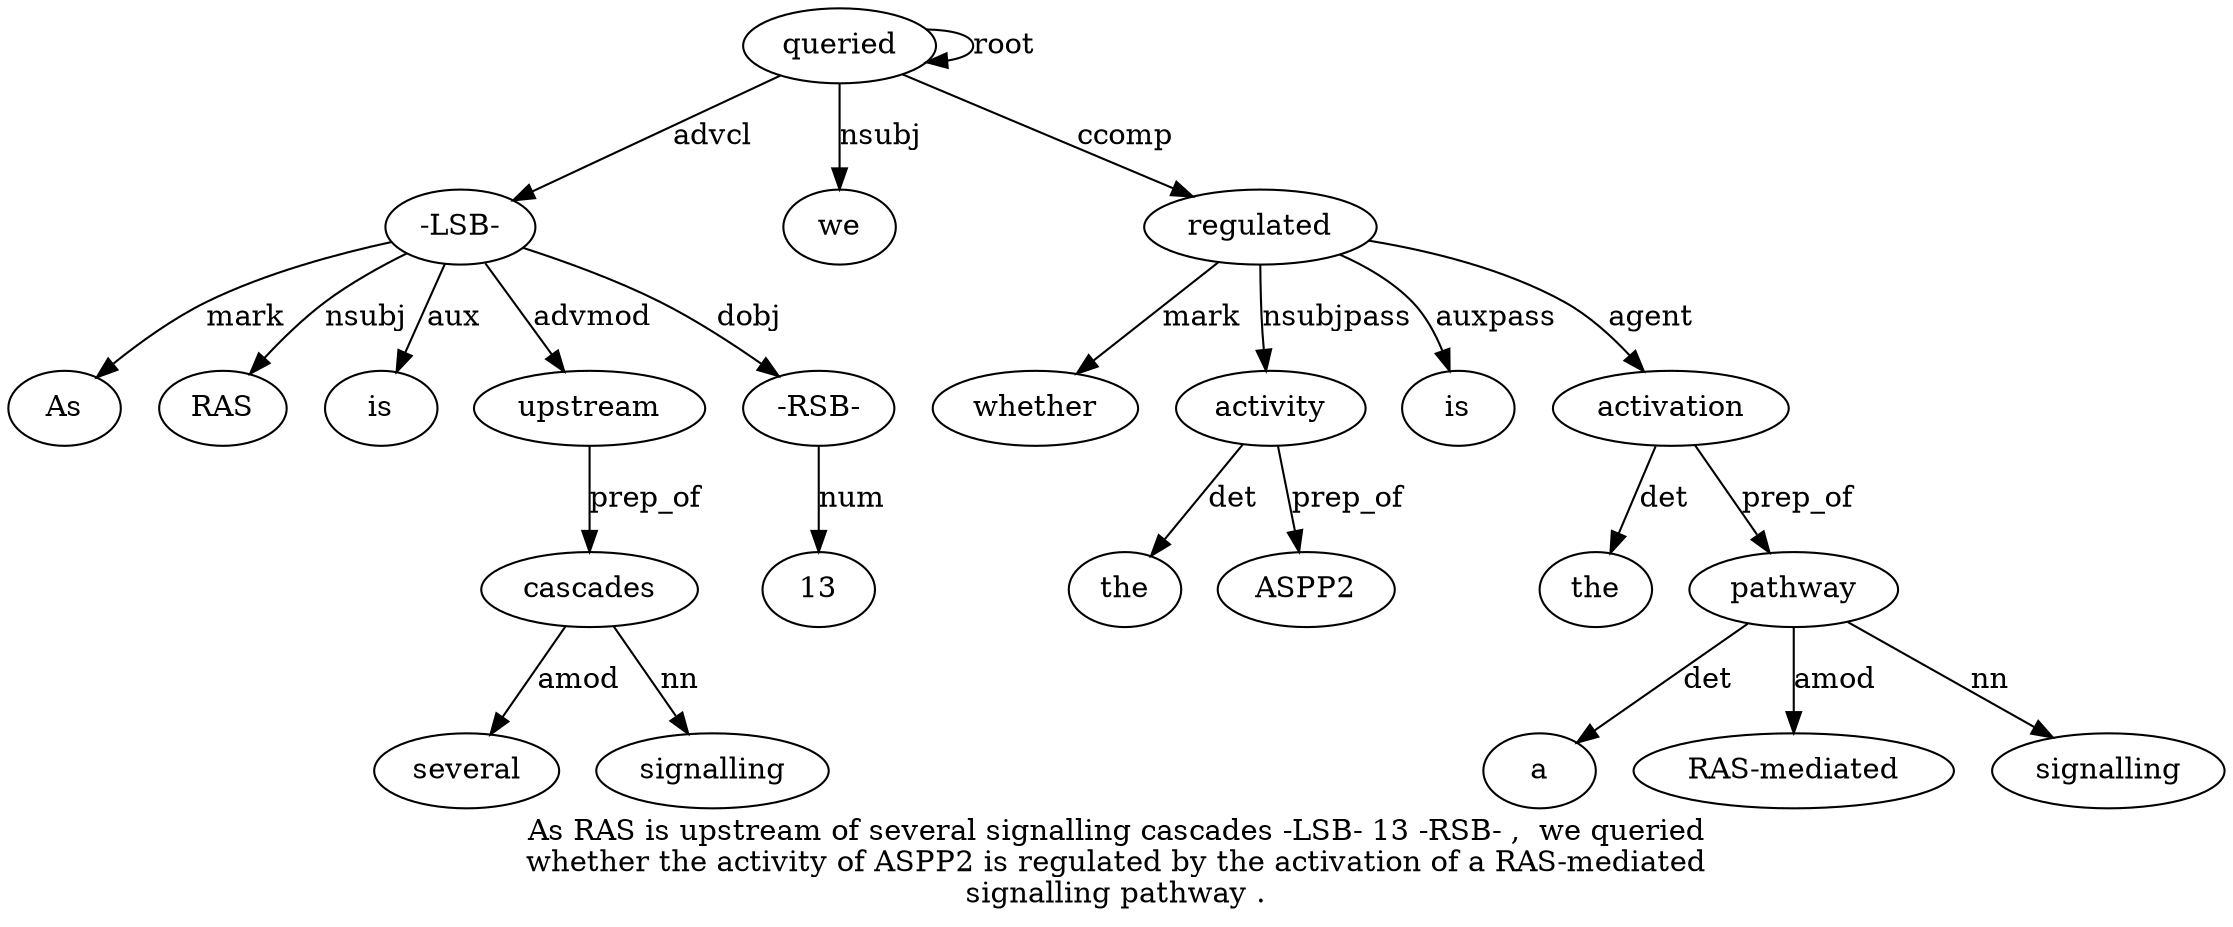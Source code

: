 digraph "As RAS is upstream of several signalling cascades -LSB- 13 -RSB- ,  we queried whether the activity of ASPP2 is regulated by the activation of a RAS-mediated signalling pathway ." {
label="As RAS is upstream of several signalling cascades -LSB- 13 -RSB- ,  we queried
whether the activity of ASPP2 is regulated by the activation of a RAS-mediated
signalling pathway .";
"-LSB-9" [style=filled, fillcolor=white, label="-LSB-"];
As1 [style=filled, fillcolor=white, label=As];
"-LSB-9" -> As1  [label=mark];
RAS2 [style=filled, fillcolor=white, label=RAS];
"-LSB-9" -> RAS2  [label=nsubj];
is3 [style=filled, fillcolor=white, label=is];
"-LSB-9" -> is3  [label=aux];
upstream4 [style=filled, fillcolor=white, label=upstream];
"-LSB-9" -> upstream4  [label=advmod];
cascades8 [style=filled, fillcolor=white, label=cascades];
several6 [style=filled, fillcolor=white, label=several];
cascades8 -> several6  [label=amod];
signalling7 [style=filled, fillcolor=white, label=signalling];
cascades8 -> signalling7  [label=nn];
upstream4 -> cascades8  [label=prep_of];
queried14 [style=filled, fillcolor=white, label=queried];
queried14 -> "-LSB-9"  [label=advcl];
"-RSB-11" [style=filled, fillcolor=white, label="-RSB-"];
1310 [style=filled, fillcolor=white, label=13];
"-RSB-11" -> 1310  [label=num];
"-LSB-9" -> "-RSB-11"  [label=dobj];
we13 [style=filled, fillcolor=white, label=we];
queried14 -> we13  [label=nsubj];
queried14 -> queried14  [label=root];
regulated21 [style=filled, fillcolor=white, label=regulated];
whether15 [style=filled, fillcolor=white, label=whether];
regulated21 -> whether15  [label=mark];
activity17 [style=filled, fillcolor=white, label=activity];
the16 [style=filled, fillcolor=white, label=the];
activity17 -> the16  [label=det];
regulated21 -> activity17  [label=nsubjpass];
ASPP219 [style=filled, fillcolor=white, label=ASPP2];
activity17 -> ASPP219  [label=prep_of];
is20 [style=filled, fillcolor=white, label=is];
regulated21 -> is20  [label=auxpass];
queried14 -> regulated21  [label=ccomp];
activation24 [style=filled, fillcolor=white, label=activation];
the23 [style=filled, fillcolor=white, label=the];
activation24 -> the23  [label=det];
regulated21 -> activation24  [label=agent];
pathway29 [style=filled, fillcolor=white, label=pathway];
a26 [style=filled, fillcolor=white, label=a];
pathway29 -> a26  [label=det];
"RAS-mediated27" [style=filled, fillcolor=white, label="RAS-mediated"];
pathway29 -> "RAS-mediated27"  [label=amod];
signalling28 [style=filled, fillcolor=white, label=signalling];
pathway29 -> signalling28  [label=nn];
activation24 -> pathway29  [label=prep_of];
}

